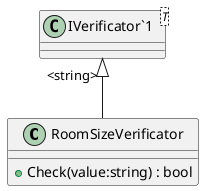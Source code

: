 @startuml
class RoomSizeVerificator {
    + Check(value:string) : bool
}
class "IVerificator`1"<T> {
}
"IVerificator`1" "<string>" <|-- RoomSizeVerificator
@enduml
